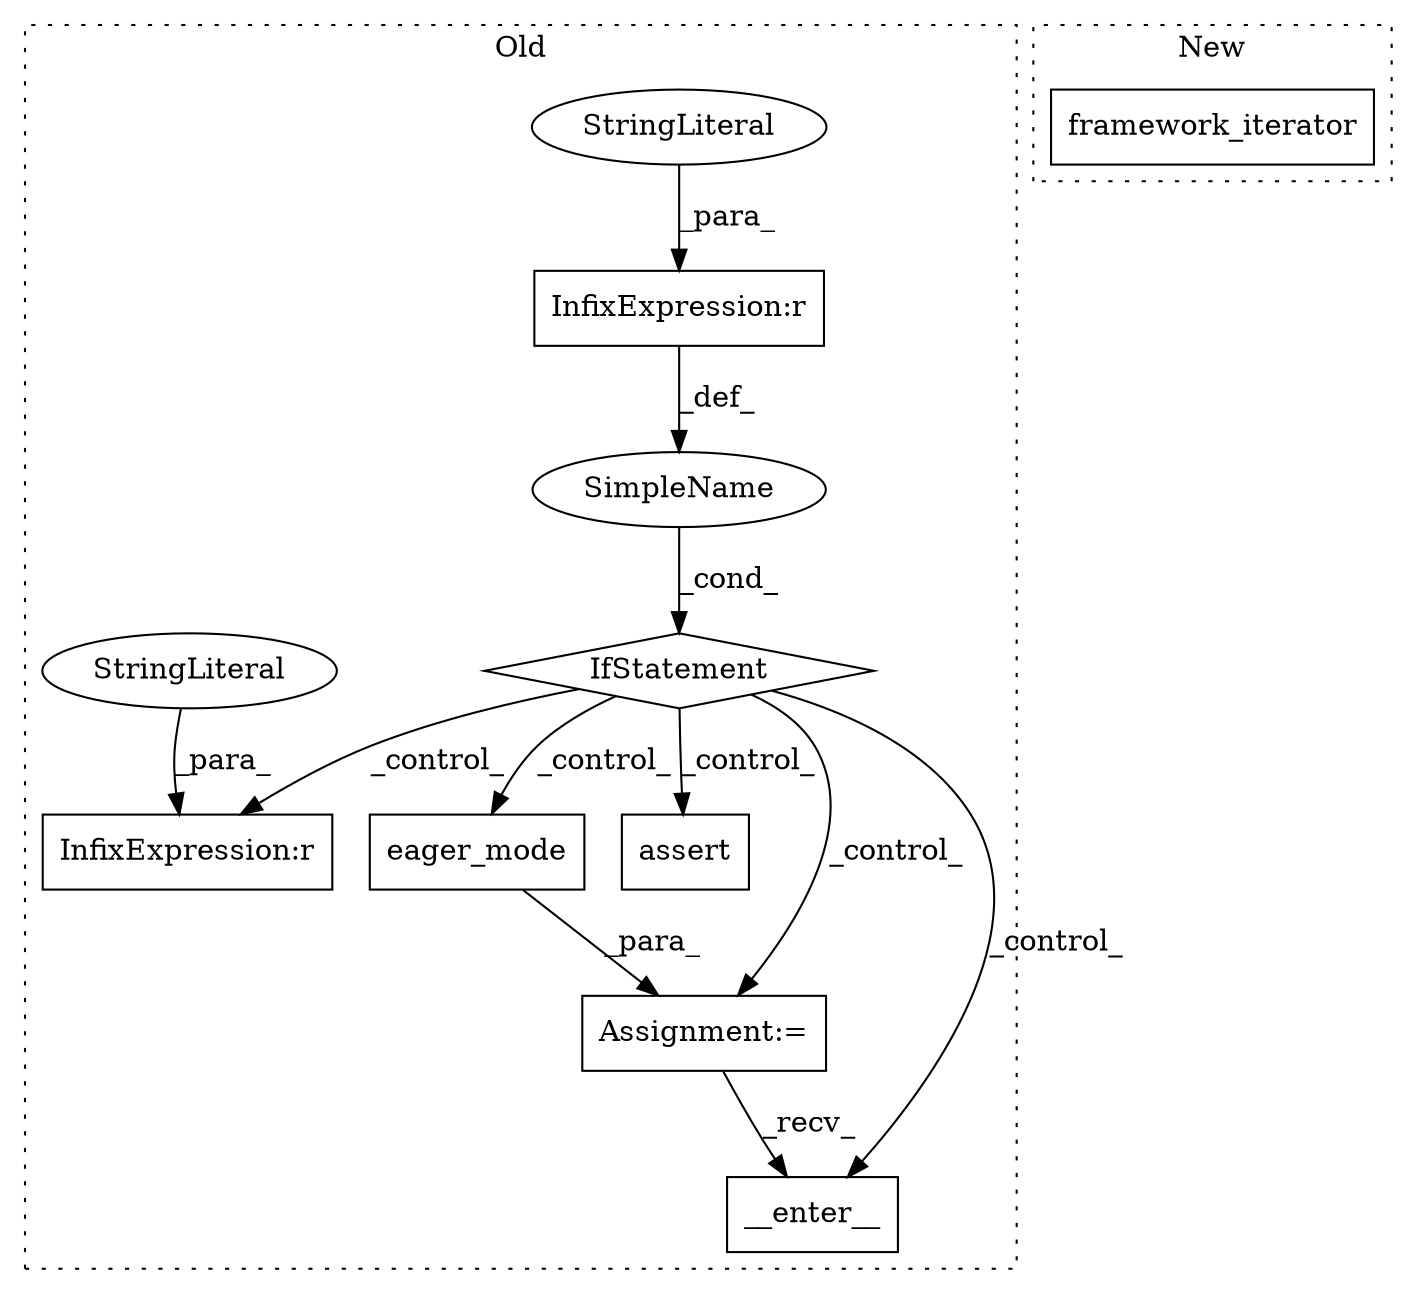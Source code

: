 digraph G {
subgraph cluster0 {
1 [label="__enter__" a="32" s="2120" l="11" shape="box"];
3 [label="eager_mode" a="32" s="2086" l="12" shape="box"];
4 [label="Assignment:=" a="7" s="2085" l="1" shape="box"];
5 [label="InfixExpression:r" a="27" s="2051" l="4" shape="box"];
6 [label="SimpleName" a="42" s="" l="" shape="ellipse"];
7 [label="StringLiteral" a="45" s="2055" l="7" shape="ellipse"];
8 [label="assert" a="6" s="2143" l="7" shape="box"];
9 [label="IfStatement" a="25" s="2045,2062" l="4,2" shape="diamond"];
10 [label="InfixExpression:r" a="27" s="2204" l="4" shape="box"];
11 [label="StringLiteral" a="45" s="2208" l="4" shape="ellipse"];
label = "Old";
style="dotted";
}
subgraph cluster1 {
2 [label="framework_iterator" a="32" s="903,928" l="19,1" shape="box"];
label = "New";
style="dotted";
}
3 -> 4 [label="_para_"];
4 -> 1 [label="_recv_"];
5 -> 6 [label="_def_"];
6 -> 9 [label="_cond_"];
7 -> 5 [label="_para_"];
9 -> 4 [label="_control_"];
9 -> 10 [label="_control_"];
9 -> 8 [label="_control_"];
9 -> 3 [label="_control_"];
9 -> 1 [label="_control_"];
11 -> 10 [label="_para_"];
}